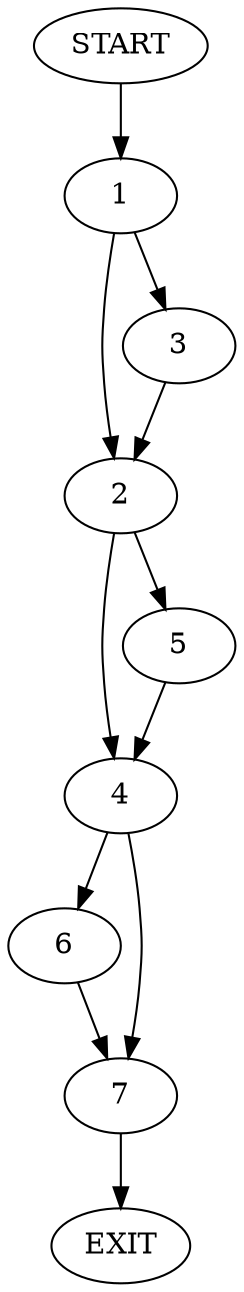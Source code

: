digraph {
0 [label="START"]
8 [label="EXIT"]
0 -> 1
1 -> 2
1 -> 3
2 -> 4
2 -> 5
3 -> 2
5 -> 4
4 -> 6
4 -> 7
7 -> 8
6 -> 7
}
